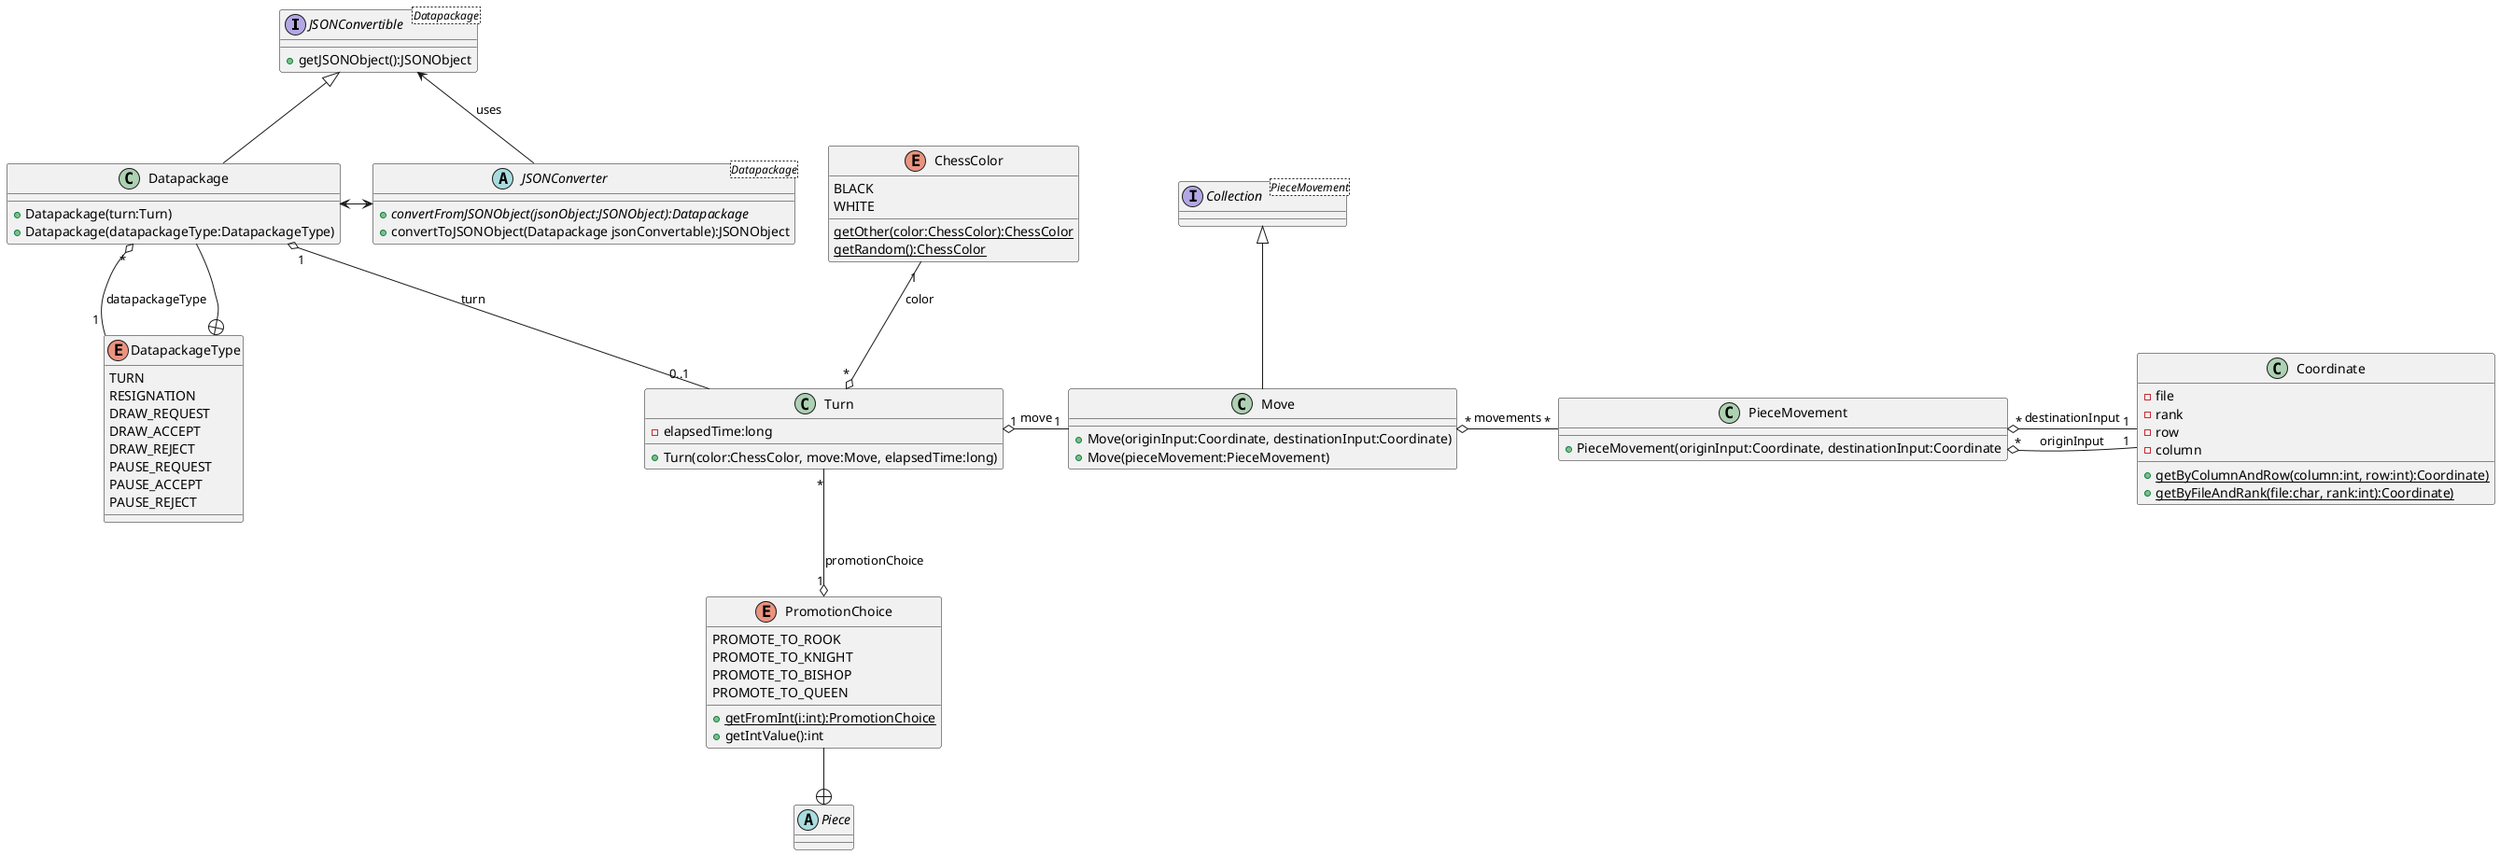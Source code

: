 @startuml

interface JSONConvertible<Datapackage>{
+getJSONObject():JSONObject
}

abstract class JSONConverter<Datapackage>{
    +{abstract} convertFromJSONObject(jsonObject:JSONObject):Datapackage
    +convertToJSONObject(Datapackage jsonConvertable):JSONObject
}

JSONConvertible <|-- Datapackage
JSONConvertible <- JSONConverter:uses
Datapackage <-> JSONConverter


class Datapackage{
+Datapackage(turn:Turn)
+Datapackage(datapackageType:DatapackageType)
}

enum DatapackageType{
        TURN
        RESIGNATION
        DRAW_REQUEST
        DRAW_ACCEPT
        DRAW_REJECT
        PAUSE_REQUEST
        PAUSE_ACCEPT
        PAUSE_REJECT
}


class Turn{
-elapsedTime:long
+Turn(color:ChessColor, move:Move, elapsedTime:long)
}

enum PromotionChoice{
PROMOTE_TO_ROOK
PROMOTE_TO_KNIGHT
PROMOTE_TO_BISHOP
PROMOTE_TO_QUEEN

+{static} getFromInt(i:int):PromotionChoice
+getIntValue():int
}



enum ChessColor{
BLACK
WHITE
{static} getOther(color:ChessColor):ChessColor
{static} getRandom():ChessColor
}

interface Collection<PieceMovement>{

}

class Move{
+Move(originInput:Coordinate, destinationInput:Coordinate)
+Move(pieceMovement:PieceMovement)
}

class PieceMovement{
+PieceMovement(originInput:Coordinate, destinationInput:Coordinate
}



class Coordinate{
-file
-rank
-row
-column
+ {static}getByColumnAndRow(column:int, row:int):Coordinate)
+ {static}getByFileAndRank(file:char, rank:int):Coordinate)
}

abstract class Piece{

}

Turn"*" --o "1" PromotionChoice: promotionChoice
PromotionChoice --+ Piece
Datapackage --+ DatapackageType
DatapackageType "1" --o "*" Datapackage: datapackageType
Datapackage "1" o-- "0..1" Turn: turn
Turn "1" o- "1" Move: move
Collection <|-down- Move
Move "*" o-right- "*" PieceMovement:movements
PieceMovement "*" o-right- "1" Coordinate:originInput
PieceMovement "*" o-right- "1" Coordinate:destinationInput
ChessColor "1" --o "*" Turn: color

@enduml